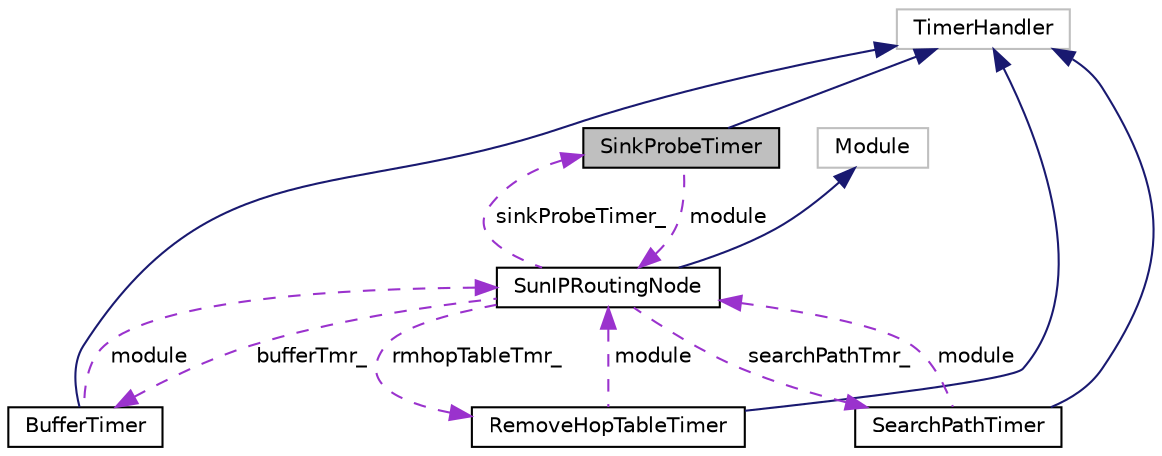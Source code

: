 digraph "SinkProbeTimer"
{
 // LATEX_PDF_SIZE
  edge [fontname="Helvetica",fontsize="10",labelfontname="Helvetica",labelfontsize="10"];
  node [fontname="Helvetica",fontsize="10",shape=record];
  Node1 [label="SinkProbeTimer",height=0.2,width=0.4,color="black", fillcolor="grey75", style="filled", fontcolor="black",tooltip="SinkProbeTimer class is used to handle the validity time of a probe message."];
  Node2 -> Node1 [dir="back",color="midnightblue",fontsize="10",style="solid",fontname="Helvetica"];
  Node2 [label="TimerHandler",height=0.2,width=0.4,color="grey75", fillcolor="white", style="filled",tooltip=" "];
  Node3 -> Node1 [dir="back",color="darkorchid3",fontsize="10",style="dashed",label=" module" ,fontname="Helvetica"];
  Node3 [label="SunIPRoutingNode",height=0.2,width=0.4,color="black", fillcolor="white", style="filled",URL="$classSunIPRoutingNode.html",tooltip="SunIPRoutingNode class is used to represent the routing layer of a node."];
  Node4 -> Node3 [dir="back",color="midnightblue",fontsize="10",style="solid",fontname="Helvetica"];
  Node4 [label="Module",height=0.2,width=0.4,color="grey75", fillcolor="white", style="filled",tooltip=" "];
  Node1 -> Node3 [dir="back",color="darkorchid3",fontsize="10",style="dashed",label=" sinkProbeTimer_" ,fontname="Helvetica"];
  Node5 -> Node3 [dir="back",color="darkorchid3",fontsize="10",style="dashed",label=" bufferTmr_" ,fontname="Helvetica"];
  Node5 [label="BufferTimer",height=0.2,width=0.4,color="black", fillcolor="white", style="filled",URL="$classBufferTimer.html",tooltip="‍**"];
  Node2 -> Node5 [dir="back",color="midnightblue",fontsize="10",style="solid",fontname="Helvetica"];
  Node3 -> Node5 [dir="back",color="darkorchid3",fontsize="10",style="dashed",label=" module" ,fontname="Helvetica"];
  Node6 -> Node3 [dir="back",color="darkorchid3",fontsize="10",style="dashed",label=" searchPathTmr_" ,fontname="Helvetica"];
  Node6 [label="SearchPathTimer",height=0.2,width=0.4,color="black", fillcolor="white", style="filled",URL="$classSearchPathTimer.html",tooltip="SearchPathTimer class is used to handle the timer of Search Path requests."];
  Node2 -> Node6 [dir="back",color="midnightblue",fontsize="10",style="solid",fontname="Helvetica"];
  Node3 -> Node6 [dir="back",color="darkorchid3",fontsize="10",style="dashed",label=" module" ,fontname="Helvetica"];
  Node7 -> Node3 [dir="back",color="darkorchid3",fontsize="10",style="dashed",label=" rmhopTableTmr_" ,fontname="Helvetica"];
  Node7 [label="RemoveHopTableTimer",height=0.2,width=0.4,color="black", fillcolor="white", style="filled",URL="$classRemoveHopTableTimer.html",tooltip="RemoveHopTableTimer class is used to handle the validity time of hop tables."];
  Node2 -> Node7 [dir="back",color="midnightblue",fontsize="10",style="solid",fontname="Helvetica"];
  Node3 -> Node7 [dir="back",color="darkorchid3",fontsize="10",style="dashed",label=" module" ,fontname="Helvetica"];
}
